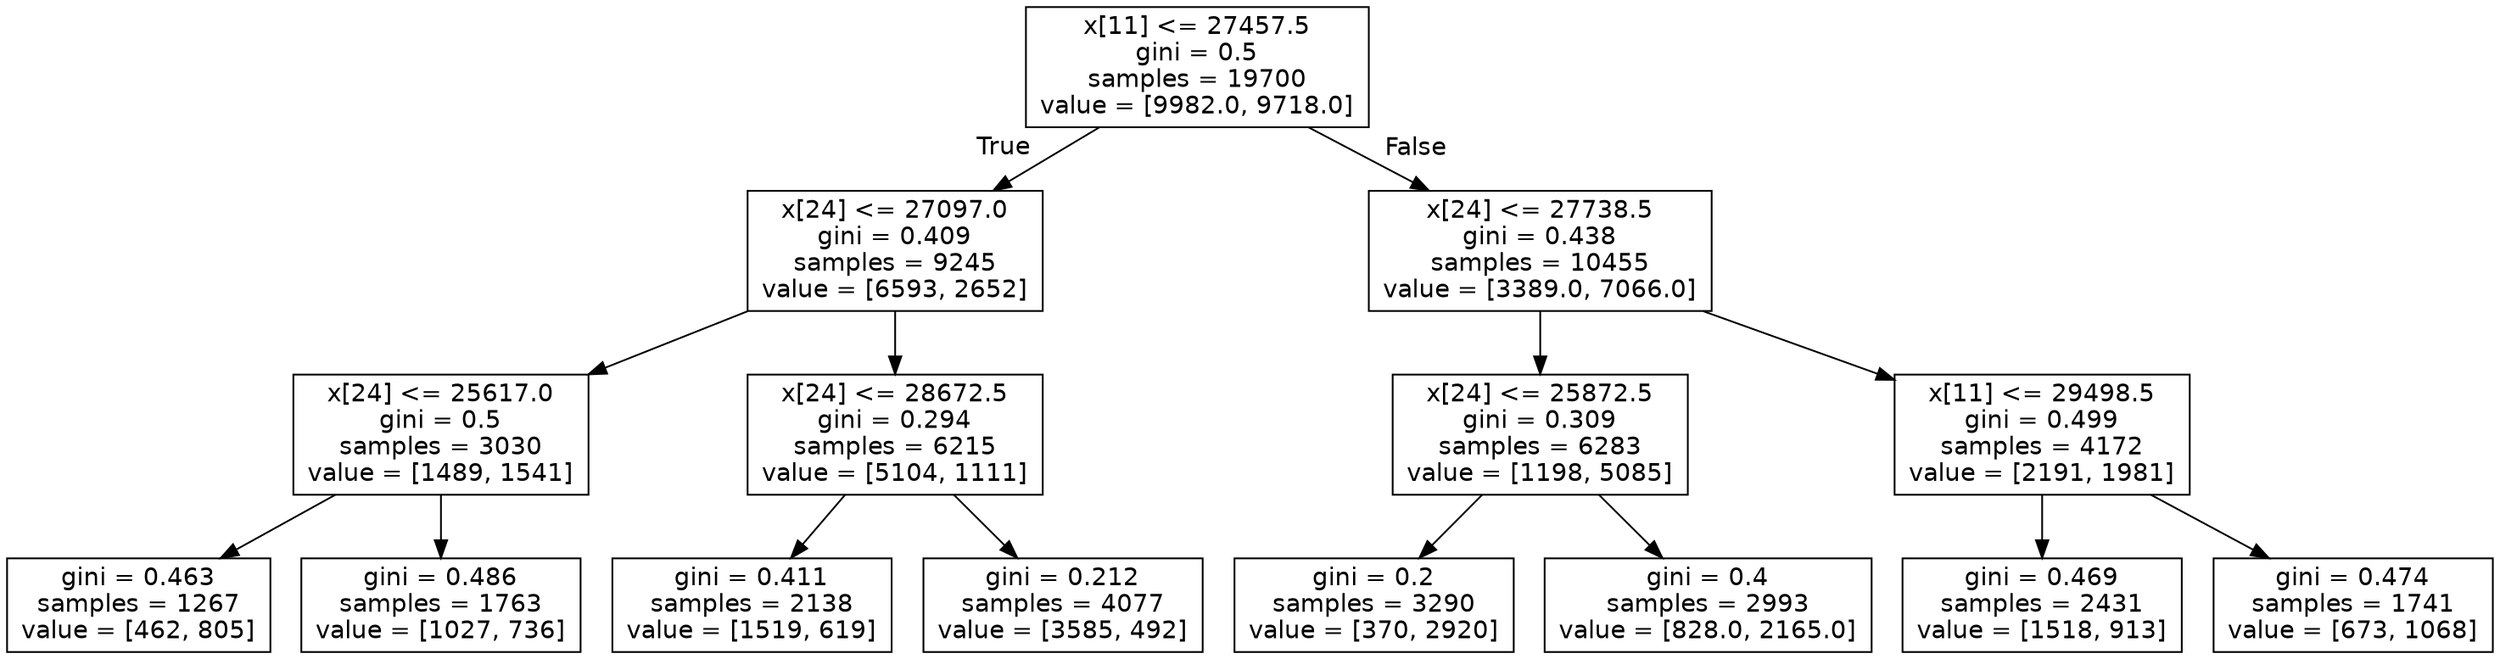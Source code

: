 digraph Tree {
node [shape=box, fontname="helvetica"] ;
edge [fontname="helvetica"] ;
0 [label="x[11] <= 27457.5\ngini = 0.5\nsamples = 19700\nvalue = [9982.0, 9718.0]"] ;
1 [label="x[24] <= 27097.0\ngini = 0.409\nsamples = 9245\nvalue = [6593, 2652]"] ;
0 -> 1 [labeldistance=2.5, labelangle=45, headlabel="True"] ;
2 [label="x[24] <= 25617.0\ngini = 0.5\nsamples = 3030\nvalue = [1489, 1541]"] ;
1 -> 2 ;
3 [label="gini = 0.463\nsamples = 1267\nvalue = [462, 805]"] ;
2 -> 3 ;
4 [label="gini = 0.486\nsamples = 1763\nvalue = [1027, 736]"] ;
2 -> 4 ;
5 [label="x[24] <= 28672.5\ngini = 0.294\nsamples = 6215\nvalue = [5104, 1111]"] ;
1 -> 5 ;
6 [label="gini = 0.411\nsamples = 2138\nvalue = [1519, 619]"] ;
5 -> 6 ;
7 [label="gini = 0.212\nsamples = 4077\nvalue = [3585, 492]"] ;
5 -> 7 ;
8 [label="x[24] <= 27738.5\ngini = 0.438\nsamples = 10455\nvalue = [3389.0, 7066.0]"] ;
0 -> 8 [labeldistance=2.5, labelangle=-45, headlabel="False"] ;
9 [label="x[24] <= 25872.5\ngini = 0.309\nsamples = 6283\nvalue = [1198, 5085]"] ;
8 -> 9 ;
10 [label="gini = 0.2\nsamples = 3290\nvalue = [370, 2920]"] ;
9 -> 10 ;
11 [label="gini = 0.4\nsamples = 2993\nvalue = [828.0, 2165.0]"] ;
9 -> 11 ;
12 [label="x[11] <= 29498.5\ngini = 0.499\nsamples = 4172\nvalue = [2191, 1981]"] ;
8 -> 12 ;
13 [label="gini = 0.469\nsamples = 2431\nvalue = [1518, 913]"] ;
12 -> 13 ;
14 [label="gini = 0.474\nsamples = 1741\nvalue = [673, 1068]"] ;
12 -> 14 ;
}